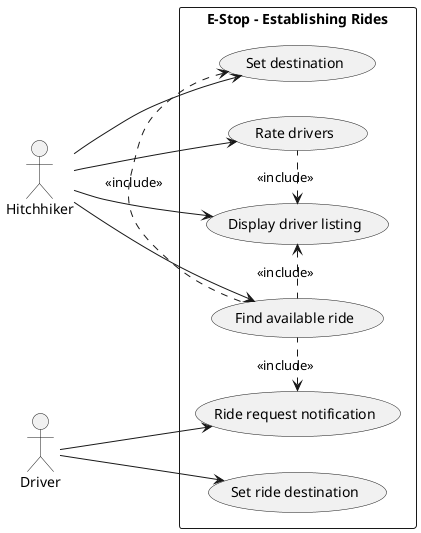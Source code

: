 @startuml
left to right direction
actor "Hitchhiker" as AC_H
actor "Driver" as AC_D
rectangle "E-Stop - Establishing Rides" {
    usecase "Display driver listing" as UC_DDL
    usecase "Find available ride" as UC_FAR
    usecase "Set destination" as UC_SD
    usecase "Set ride destination" as UC_SRD
    usecase "Ride request notification" as UC_RRN
    usecase "Rate drivers" as UC_RD
}
UC_FAR .l.> UC_DDL : <<include>>
UC_FAR .l.> UC_SD : <<include>>
UC_FAR .l.> UC_RRN : <<include>>
UC_RD .l.> UC_DDL : <<include>>
AC_H --> UC_DDL
AC_H --> UC_FAR
AC_H --> UC_SD
AC_D --> UC_SRD
AC_D --> UC_RRN
AC_H --> UC_RD
@enduml